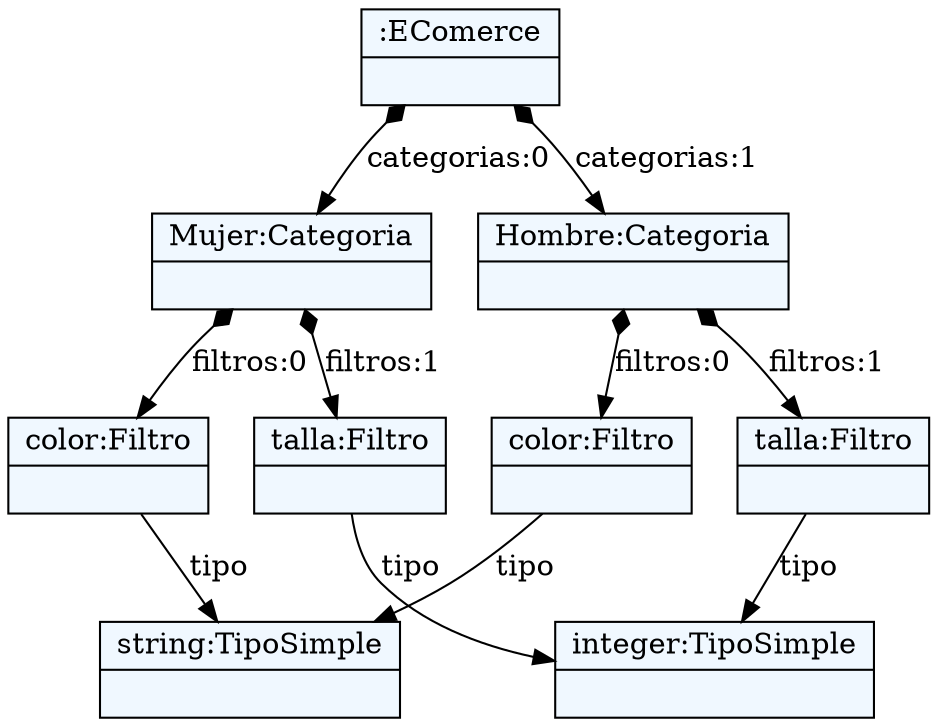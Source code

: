 
    digraph xtext {
    fontname = "Bitstream Vera Sans"
    fontsize = 8
    node[
        shape=record,
        style=filled,
        fillcolor=aliceblue
    ]
    nodesep = 0.3
    edge[dir=black,arrowtail=empty]


140402979633232 -> 140402979740752 [label="categorias:0" arrowtail=diamond dir=both]
140402979740752 -> 140402979738640 [label="filtros:0" arrowtail=diamond dir=both]
140402979738640 -> 140402979631440 [label="tipo" ]
140402979631440[label="{string:TipoSimple|}"]
140402979738640[label="{color:Filtro|}"]
140402979740752 -> 140402979300432 [label="filtros:1" arrowtail=diamond dir=both]
140402979300432 -> 140402979631376 [label="tipo" ]
140402979631376[label="{integer:TipoSimple|}"]
140402979300432[label="{talla:Filtro|}"]
140402979740752[label="{Mujer:Categoria|}"]
140402979633232 -> 140402979740496 [label="categorias:1" arrowtail=diamond dir=both]
140402979740496 -> 140402979300688 [label="filtros:0" arrowtail=diamond dir=both]
140402979300688 -> 140402979631440 [label="tipo" ]
140402979300688[label="{color:Filtro|}"]
140402979740496 -> 140402979300752 [label="filtros:1" arrowtail=diamond dir=both]
140402979300752 -> 140402979631376 [label="tipo" ]
140402979300752[label="{talla:Filtro|}"]
140402979740496[label="{Hombre:Categoria|}"]
140402979633232[label="{:EComerce|}"]

}
